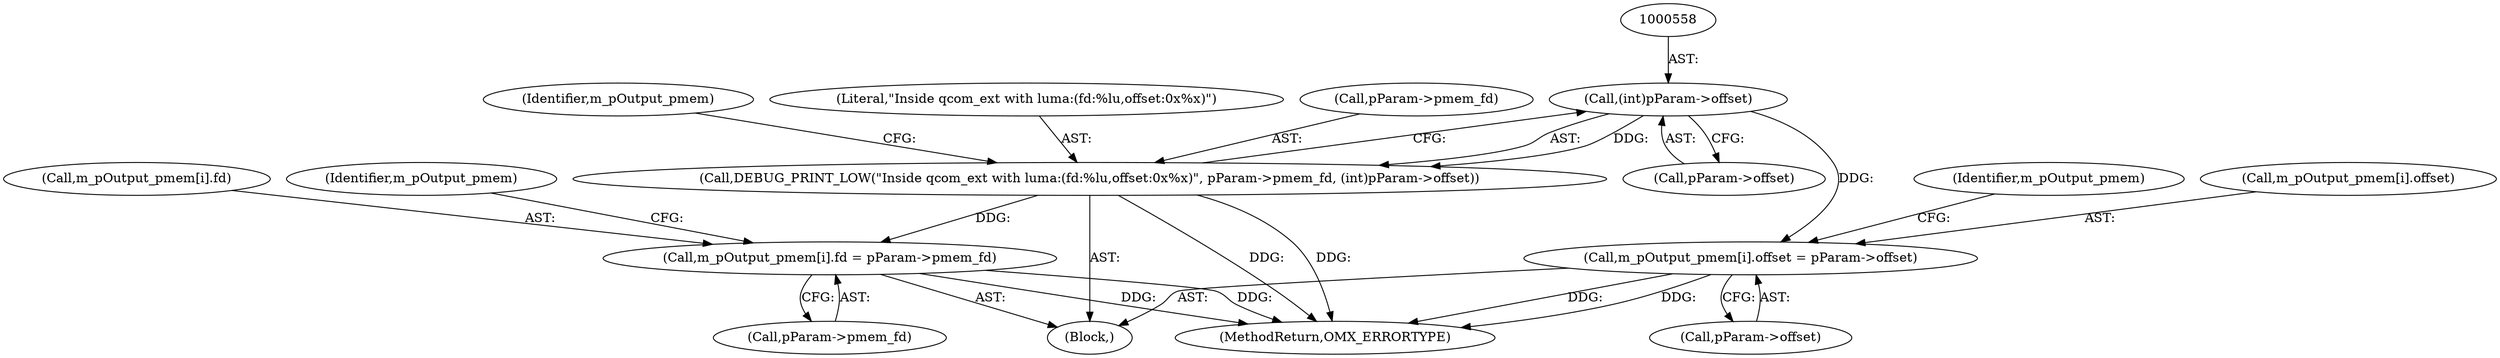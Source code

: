 digraph "0_Android_7558d03e6498e970b761aa44fff6b2c659202d95_2@pointer" {
"1000557" [label="(Call,(int)pParam->offset)"];
"1000552" [label="(Call,DEBUG_PRINT_LOW(\"Inside qcom_ext with luma:(fd:%lu,offset:0x%x)\", pParam->pmem_fd, (int)pParam->offset))"];
"1000562" [label="(Call,m_pOutput_pmem[i].fd = pParam->pmem_fd)"];
"1000571" [label="(Call,m_pOutput_pmem[i].offset = pParam->offset)"];
"1000562" [label="(Call,m_pOutput_pmem[i].fd = pParam->pmem_fd)"];
"1000552" [label="(Call,DEBUG_PRINT_LOW(\"Inside qcom_ext with luma:(fd:%lu,offset:0x%x)\", pParam->pmem_fd, (int)pParam->offset))"];
"1000563" [label="(Call,m_pOutput_pmem[i].fd)"];
"1000571" [label="(Call,m_pOutput_pmem[i].offset = pParam->offset)"];
"1000557" [label="(Call,(int)pParam->offset)"];
"1000551" [label="(Block,)"];
"1000565" [label="(Identifier,m_pOutput_pmem)"];
"1000583" [label="(Identifier,m_pOutput_pmem)"];
"1000559" [label="(Call,pParam->offset)"];
"1000572" [label="(Call,m_pOutput_pmem[i].offset)"];
"1000577" [label="(Call,pParam->offset)"];
"1000651" [label="(MethodReturn,OMX_ERRORTYPE)"];
"1000574" [label="(Identifier,m_pOutput_pmem)"];
"1000553" [label="(Literal,\"Inside qcom_ext with luma:(fd:%lu,offset:0x%x)\")"];
"1000568" [label="(Call,pParam->pmem_fd)"];
"1000554" [label="(Call,pParam->pmem_fd)"];
"1000557" -> "1000552"  [label="AST: "];
"1000557" -> "1000559"  [label="CFG: "];
"1000558" -> "1000557"  [label="AST: "];
"1000559" -> "1000557"  [label="AST: "];
"1000552" -> "1000557"  [label="CFG: "];
"1000557" -> "1000552"  [label="DDG: "];
"1000557" -> "1000571"  [label="DDG: "];
"1000552" -> "1000551"  [label="AST: "];
"1000553" -> "1000552"  [label="AST: "];
"1000554" -> "1000552"  [label="AST: "];
"1000565" -> "1000552"  [label="CFG: "];
"1000552" -> "1000651"  [label="DDG: "];
"1000552" -> "1000651"  [label="DDG: "];
"1000552" -> "1000562"  [label="DDG: "];
"1000562" -> "1000551"  [label="AST: "];
"1000562" -> "1000568"  [label="CFG: "];
"1000563" -> "1000562"  [label="AST: "];
"1000568" -> "1000562"  [label="AST: "];
"1000574" -> "1000562"  [label="CFG: "];
"1000562" -> "1000651"  [label="DDG: "];
"1000562" -> "1000651"  [label="DDG: "];
"1000571" -> "1000551"  [label="AST: "];
"1000571" -> "1000577"  [label="CFG: "];
"1000572" -> "1000571"  [label="AST: "];
"1000577" -> "1000571"  [label="AST: "];
"1000583" -> "1000571"  [label="CFG: "];
"1000571" -> "1000651"  [label="DDG: "];
"1000571" -> "1000651"  [label="DDG: "];
}
